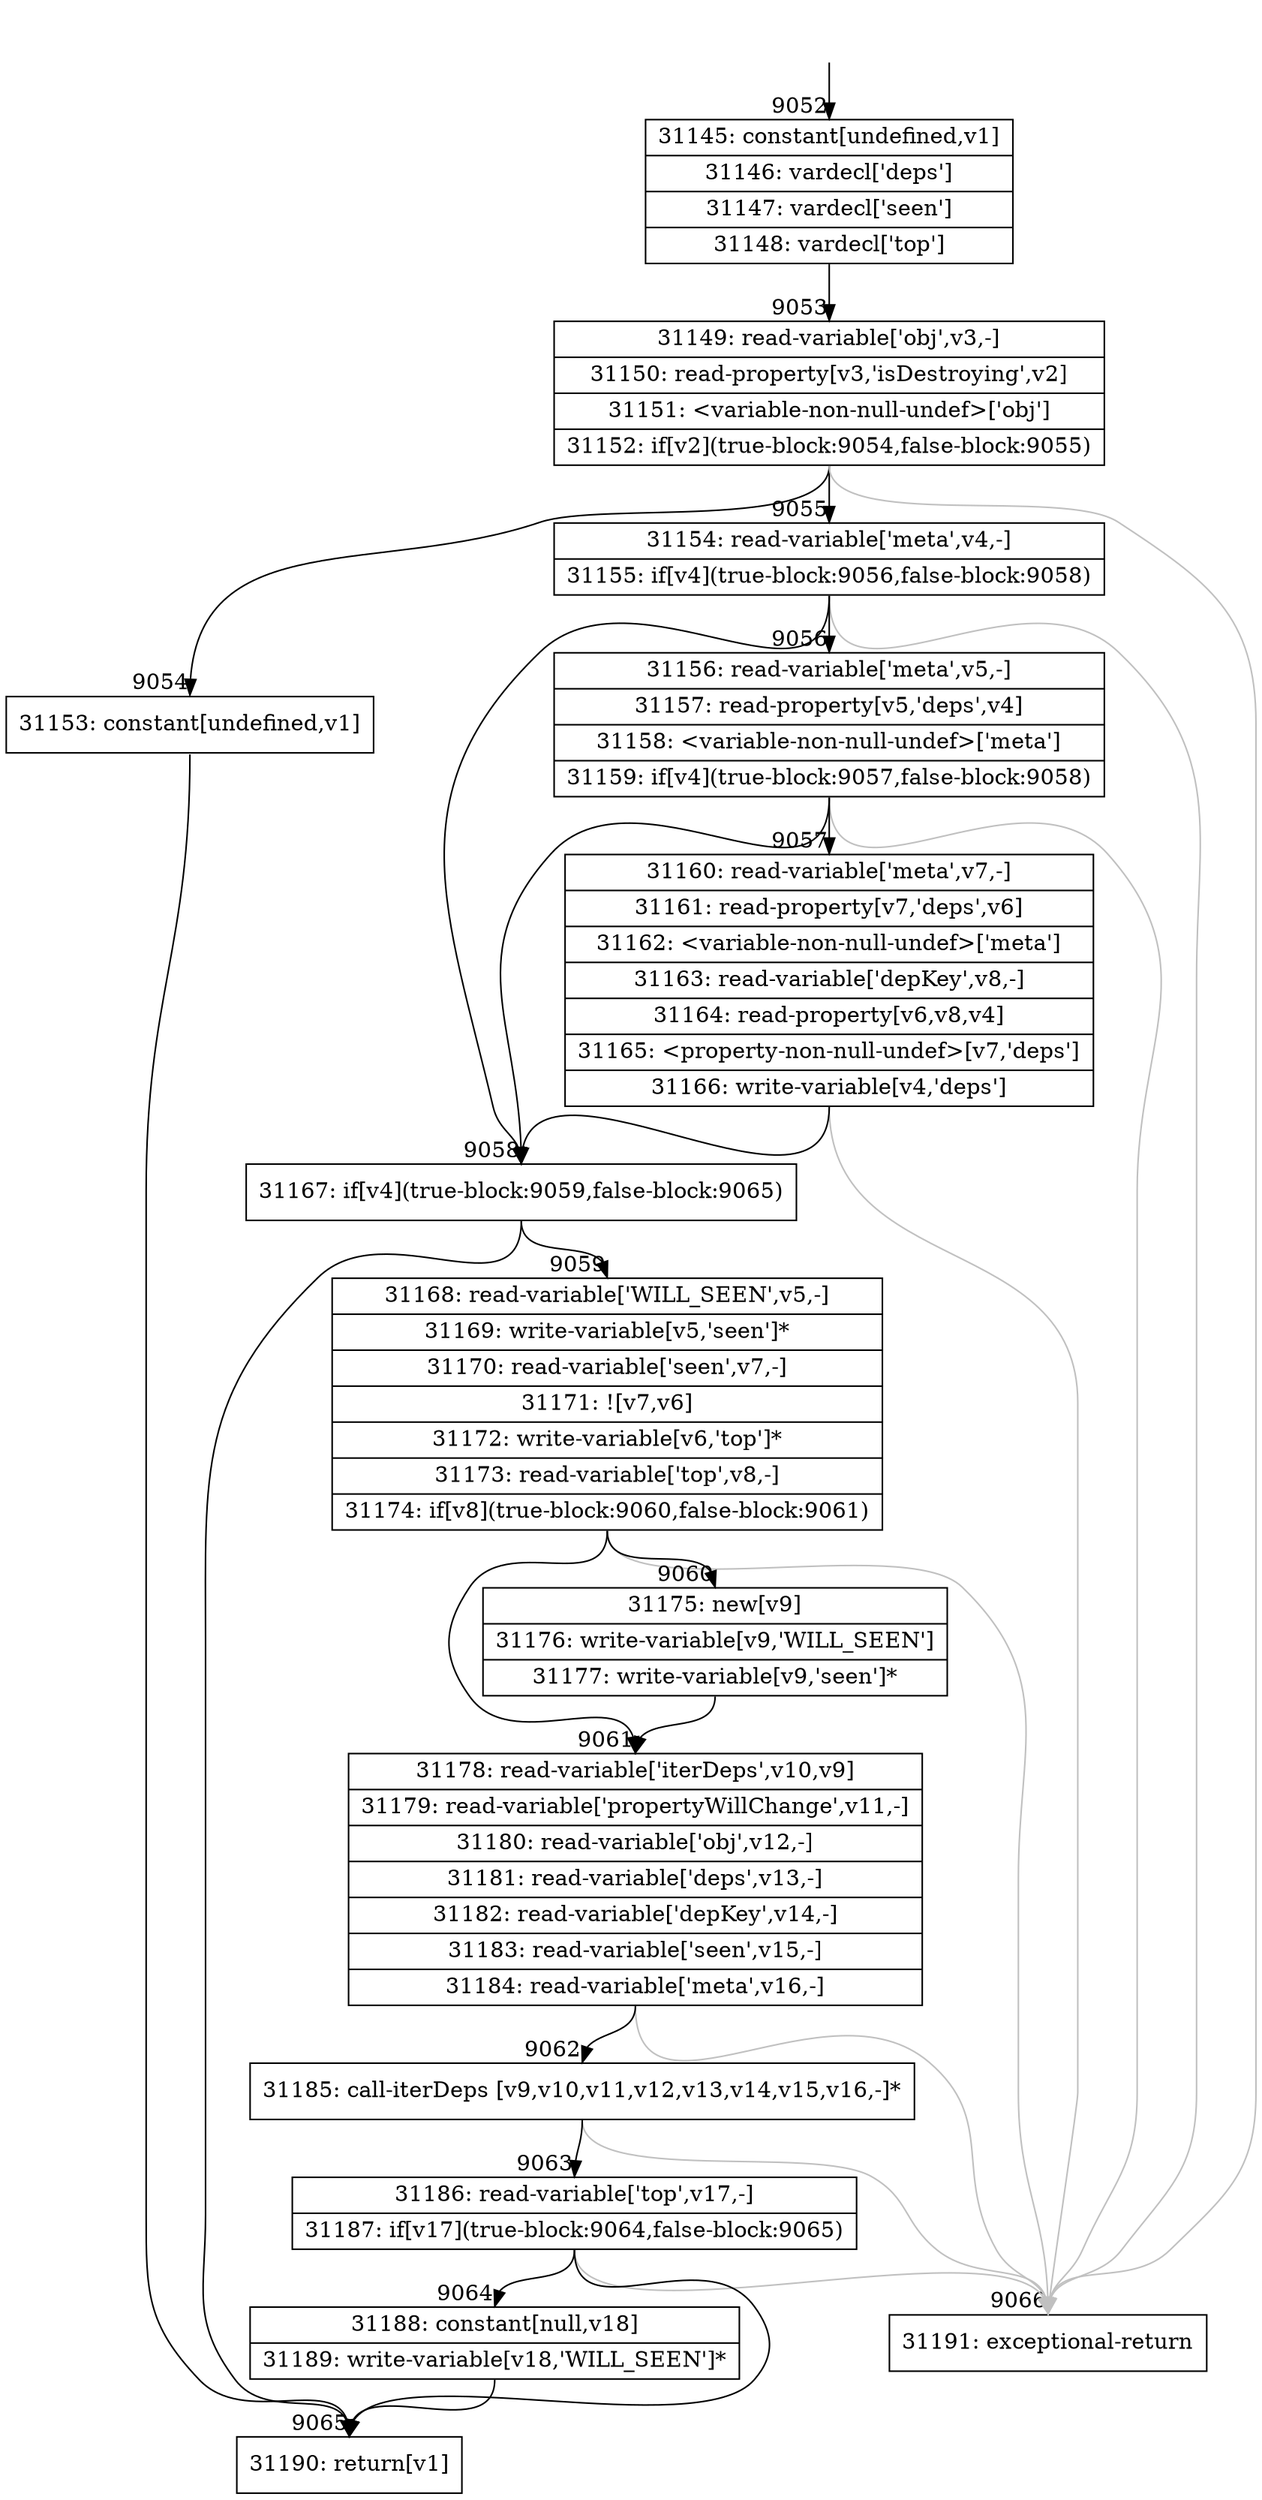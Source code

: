 digraph {
rankdir="TD"
BB_entry769[shape=none,label=""];
BB_entry769 -> BB9052 [tailport=s, headport=n, headlabel="    9052"]
BB9052 [shape=record label="{31145: constant[undefined,v1]|31146: vardecl['deps']|31147: vardecl['seen']|31148: vardecl['top']}" ] 
BB9052 -> BB9053 [tailport=s, headport=n, headlabel="      9053"]
BB9053 [shape=record label="{31149: read-variable['obj',v3,-]|31150: read-property[v3,'isDestroying',v2]|31151: \<variable-non-null-undef\>['obj']|31152: if[v2](true-block:9054,false-block:9055)}" ] 
BB9053 -> BB9054 [tailport=s, headport=n, headlabel="      9054"]
BB9053 -> BB9055 [tailport=s, headport=n, headlabel="      9055"]
BB9053 -> BB9066 [tailport=s, headport=n, color=gray, headlabel="      9066"]
BB9054 [shape=record label="{31153: constant[undefined,v1]}" ] 
BB9054 -> BB9065 [tailport=s, headport=n, headlabel="      9065"]
BB9055 [shape=record label="{31154: read-variable['meta',v4,-]|31155: if[v4](true-block:9056,false-block:9058)}" ] 
BB9055 -> BB9058 [tailport=s, headport=n, headlabel="      9058"]
BB9055 -> BB9056 [tailport=s, headport=n, headlabel="      9056"]
BB9055 -> BB9066 [tailport=s, headport=n, color=gray]
BB9056 [shape=record label="{31156: read-variable['meta',v5,-]|31157: read-property[v5,'deps',v4]|31158: \<variable-non-null-undef\>['meta']|31159: if[v4](true-block:9057,false-block:9058)}" ] 
BB9056 -> BB9058 [tailport=s, headport=n]
BB9056 -> BB9057 [tailport=s, headport=n, headlabel="      9057"]
BB9056 -> BB9066 [tailport=s, headport=n, color=gray]
BB9057 [shape=record label="{31160: read-variable['meta',v7,-]|31161: read-property[v7,'deps',v6]|31162: \<variable-non-null-undef\>['meta']|31163: read-variable['depKey',v8,-]|31164: read-property[v6,v8,v4]|31165: \<property-non-null-undef\>[v7,'deps']|31166: write-variable[v4,'deps']}" ] 
BB9057 -> BB9058 [tailport=s, headport=n]
BB9057 -> BB9066 [tailport=s, headport=n, color=gray]
BB9058 [shape=record label="{31167: if[v4](true-block:9059,false-block:9065)}" ] 
BB9058 -> BB9059 [tailport=s, headport=n, headlabel="      9059"]
BB9058 -> BB9065 [tailport=s, headport=n]
BB9059 [shape=record label="{31168: read-variable['WILL_SEEN',v5,-]|31169: write-variable[v5,'seen']*|31170: read-variable['seen',v7,-]|31171: ![v7,v6]|31172: write-variable[v6,'top']*|31173: read-variable['top',v8,-]|31174: if[v8](true-block:9060,false-block:9061)}" ] 
BB9059 -> BB9060 [tailport=s, headport=n, headlabel="      9060"]
BB9059 -> BB9061 [tailport=s, headport=n, headlabel="      9061"]
BB9059 -> BB9066 [tailport=s, headport=n, color=gray]
BB9060 [shape=record label="{31175: new[v9]|31176: write-variable[v9,'WILL_SEEN']|31177: write-variable[v9,'seen']*}" ] 
BB9060 -> BB9061 [tailport=s, headport=n]
BB9061 [shape=record label="{31178: read-variable['iterDeps',v10,v9]|31179: read-variable['propertyWillChange',v11,-]|31180: read-variable['obj',v12,-]|31181: read-variable['deps',v13,-]|31182: read-variable['depKey',v14,-]|31183: read-variable['seen',v15,-]|31184: read-variable['meta',v16,-]}" ] 
BB9061 -> BB9062 [tailport=s, headport=n, headlabel="      9062"]
BB9061 -> BB9066 [tailport=s, headport=n, color=gray]
BB9062 [shape=record label="{31185: call-iterDeps [v9,v10,v11,v12,v13,v14,v15,v16,-]*}" ] 
BB9062 -> BB9063 [tailport=s, headport=n, headlabel="      9063"]
BB9062 -> BB9066 [tailport=s, headport=n, color=gray]
BB9063 [shape=record label="{31186: read-variable['top',v17,-]|31187: if[v17](true-block:9064,false-block:9065)}" ] 
BB9063 -> BB9064 [tailport=s, headport=n, headlabel="      9064"]
BB9063 -> BB9065 [tailport=s, headport=n]
BB9063 -> BB9066 [tailport=s, headport=n, color=gray]
BB9064 [shape=record label="{31188: constant[null,v18]|31189: write-variable[v18,'WILL_SEEN']*}" ] 
BB9064 -> BB9065 [tailport=s, headport=n]
BB9065 [shape=record label="{31190: return[v1]}" ] 
BB9066 [shape=record label="{31191: exceptional-return}" ] 
//#$~ 16155
}
